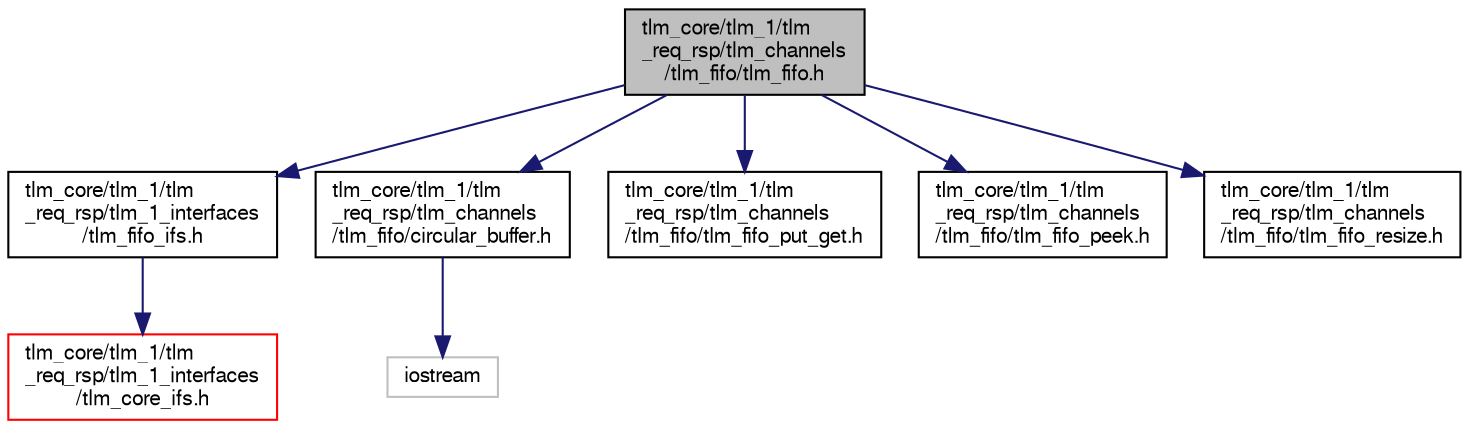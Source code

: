 digraph "tlm_core/tlm_1/tlm_req_rsp/tlm_channels/tlm_fifo/tlm_fifo.h"
{
  edge [fontname="FreeSans",fontsize="10",labelfontname="FreeSans",labelfontsize="10"];
  node [fontname="FreeSans",fontsize="10",shape=record];
  Node0 [label="tlm_core/tlm_1/tlm\l_req_rsp/tlm_channels\l/tlm_fifo/tlm_fifo.h",height=0.2,width=0.4,color="black", fillcolor="grey75", style="filled", fontcolor="black"];
  Node0 -> Node1 [color="midnightblue",fontsize="10",style="solid",fontname="FreeSans"];
  Node1 [label="tlm_core/tlm_1/tlm\l_req_rsp/tlm_1_interfaces\l/tlm_fifo_ifs.h",height=0.2,width=0.4,color="black", fillcolor="white", style="filled",URL="$a00698.html"];
  Node1 -> Node2 [color="midnightblue",fontsize="10",style="solid",fontname="FreeSans"];
  Node2 [label="tlm_core/tlm_1/tlm\l_req_rsp/tlm_1_interfaces\l/tlm_core_ifs.h",height=0.2,width=0.4,color="red", fillcolor="white", style="filled",URL="$a00695.html"];
  Node0 -> Node4 [color="midnightblue",fontsize="10",style="solid",fontname="FreeSans"];
  Node4 [label="tlm_core/tlm_1/tlm\l_req_rsp/tlm_channels\l/tlm_fifo/circular_buffer.h",height=0.2,width=0.4,color="black", fillcolor="white", style="filled",URL="$a00710.html"];
  Node4 -> Node5 [color="midnightblue",fontsize="10",style="solid",fontname="FreeSans"];
  Node5 [label="iostream",height=0.2,width=0.4,color="grey75", fillcolor="white", style="filled"];
  Node0 -> Node6 [color="midnightblue",fontsize="10",style="solid",fontname="FreeSans"];
  Node6 [label="tlm_core/tlm_1/tlm\l_req_rsp/tlm_channels\l/tlm_fifo/tlm_fifo_put_get.h",height=0.2,width=0.4,color="black", fillcolor="white", style="filled",URL="$a00719.html"];
  Node0 -> Node7 [color="midnightblue",fontsize="10",style="solid",fontname="FreeSans"];
  Node7 [label="tlm_core/tlm_1/tlm\l_req_rsp/tlm_channels\l/tlm_fifo/tlm_fifo_peek.h",height=0.2,width=0.4,color="black", fillcolor="white", style="filled",URL="$a00716.html"];
  Node0 -> Node8 [color="midnightblue",fontsize="10",style="solid",fontname="FreeSans"];
  Node8 [label="tlm_core/tlm_1/tlm\l_req_rsp/tlm_channels\l/tlm_fifo/tlm_fifo_resize.h",height=0.2,width=0.4,color="black", fillcolor="white", style="filled",URL="$a00722.html"];
}
